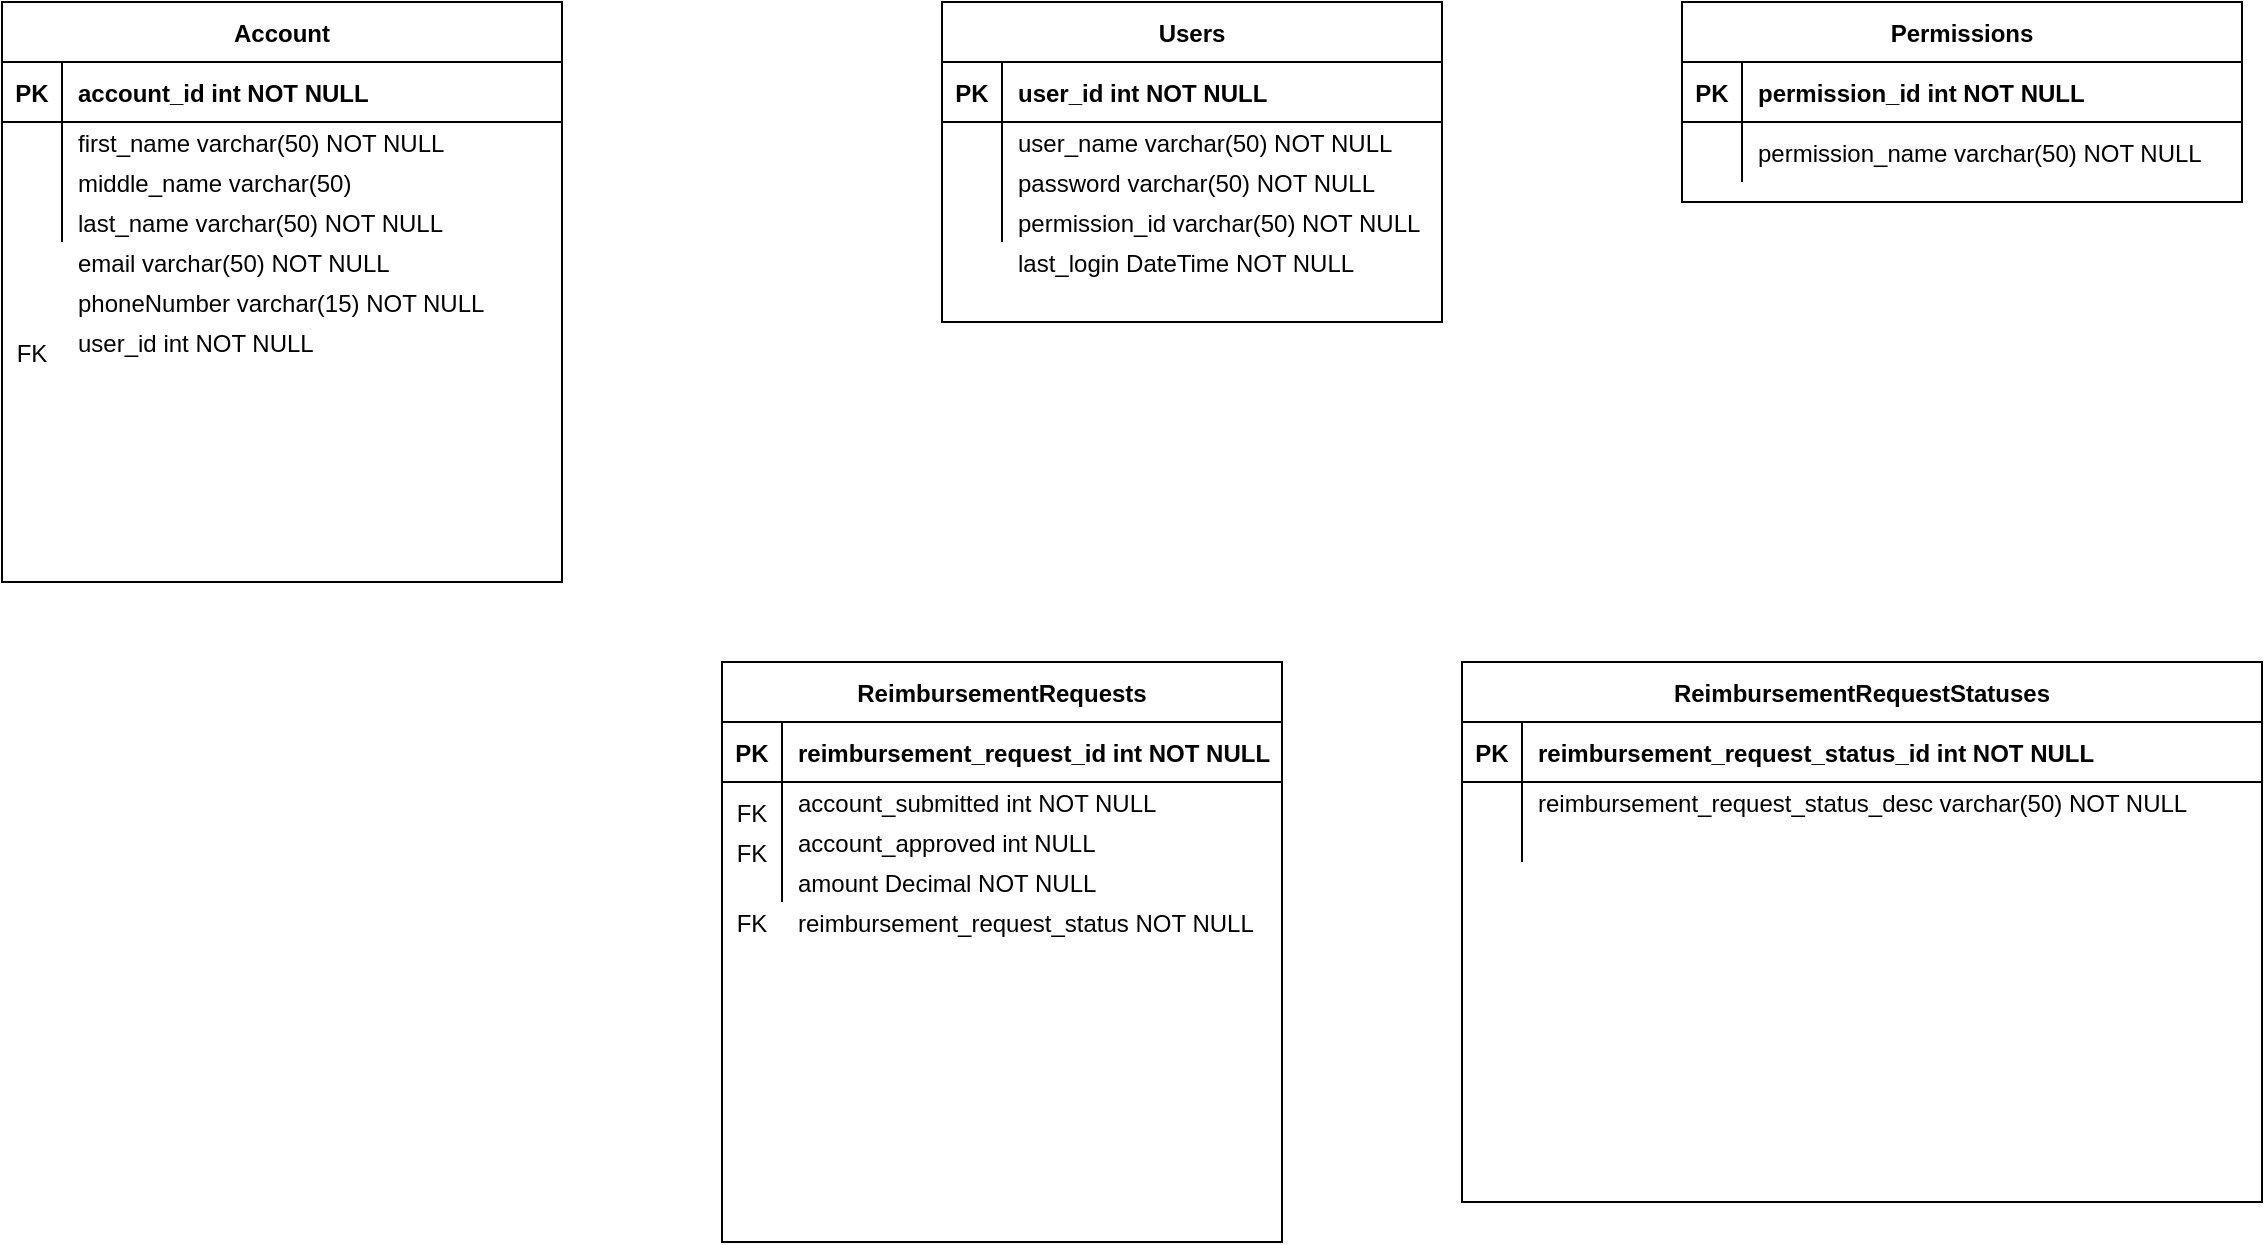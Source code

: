 <mxfile version="13.7.9" type="device"><diagram id="R2lEEEUBdFMjLlhIrx00" name="Page-1"><mxGraphModel dx="1021" dy="600" grid="1" gridSize="10" guides="1" tooltips="1" connect="1" arrows="1" fold="1" page="1" pageScale="1" pageWidth="850" pageHeight="1100" math="0" shadow="0" extFonts="Permanent Marker^https://fonts.googleapis.com/css?family=Permanent+Marker"><root><mxCell id="0"/><mxCell id="1" parent="0"/><mxCell id="_d_Nk1o5t84CyvjsJ55N-1" value="Account" style="shape=table;startSize=30;container=1;collapsible=1;childLayout=tableLayout;fixedRows=1;rowLines=0;fontStyle=1;align=center;resizeLast=1;" parent="1" vertex="1"><mxGeometry x="60" y="160" width="280" height="290" as="geometry"/></mxCell><mxCell id="_d_Nk1o5t84CyvjsJ55N-2" value="" style="shape=partialRectangle;collapsible=0;dropTarget=0;pointerEvents=0;fillColor=none;points=[[0,0.5],[1,0.5]];portConstraint=eastwest;top=0;left=0;right=0;bottom=1;" parent="_d_Nk1o5t84CyvjsJ55N-1" vertex="1"><mxGeometry y="30" width="280" height="30" as="geometry"/></mxCell><mxCell id="_d_Nk1o5t84CyvjsJ55N-3" value="PK" style="shape=partialRectangle;overflow=hidden;connectable=0;fillColor=none;top=0;left=0;bottom=0;right=0;fontStyle=1;" parent="_d_Nk1o5t84CyvjsJ55N-2" vertex="1"><mxGeometry width="30" height="30" as="geometry"/></mxCell><mxCell id="_d_Nk1o5t84CyvjsJ55N-4" value="account_id int NOT NULL " style="shape=partialRectangle;overflow=hidden;connectable=0;fillColor=none;top=0;left=0;bottom=0;right=0;align=left;spacingLeft=6;fontStyle=1;" parent="_d_Nk1o5t84CyvjsJ55N-2" vertex="1"><mxGeometry x="30" width="250" height="30" as="geometry"/></mxCell><mxCell id="_d_Nk1o5t84CyvjsJ55N-5" value="" style="shape=partialRectangle;collapsible=0;dropTarget=0;pointerEvents=0;fillColor=none;points=[[0,0.5],[1,0.5]];portConstraint=eastwest;top=0;left=0;right=0;bottom=0;" parent="_d_Nk1o5t84CyvjsJ55N-1" vertex="1"><mxGeometry y="60" width="280" height="20" as="geometry"/></mxCell><mxCell id="_d_Nk1o5t84CyvjsJ55N-6" value="" style="shape=partialRectangle;overflow=hidden;connectable=0;fillColor=none;top=0;left=0;bottom=0;right=0;" parent="_d_Nk1o5t84CyvjsJ55N-5" vertex="1"><mxGeometry width="30" height="20" as="geometry"/></mxCell><mxCell id="_d_Nk1o5t84CyvjsJ55N-7" value="first_name varchar(50) NOT NULL" style="shape=partialRectangle;overflow=hidden;connectable=0;fillColor=none;top=0;left=0;bottom=0;right=0;align=left;spacingLeft=6;" parent="_d_Nk1o5t84CyvjsJ55N-5" vertex="1"><mxGeometry x="30" width="250" height="20" as="geometry"/></mxCell><mxCell id="_d_Nk1o5t84CyvjsJ55N-8" style="shape=partialRectangle;collapsible=0;dropTarget=0;pointerEvents=0;fillColor=none;points=[[0,0.5],[1,0.5]];portConstraint=eastwest;top=0;left=0;right=0;bottom=0;" parent="_d_Nk1o5t84CyvjsJ55N-1" vertex="1"><mxGeometry y="80" width="280" height="20" as="geometry"/></mxCell><mxCell id="_d_Nk1o5t84CyvjsJ55N-9" style="shape=partialRectangle;overflow=hidden;connectable=0;fillColor=none;top=0;left=0;bottom=0;right=0;" parent="_d_Nk1o5t84CyvjsJ55N-8" vertex="1"><mxGeometry width="30" height="20" as="geometry"/></mxCell><mxCell id="_d_Nk1o5t84CyvjsJ55N-10" value="middle_name varchar(50)" style="shape=partialRectangle;overflow=hidden;connectable=0;fillColor=none;top=0;left=0;bottom=0;right=0;align=left;spacingLeft=6;" parent="_d_Nk1o5t84CyvjsJ55N-8" vertex="1"><mxGeometry x="30" width="250" height="20" as="geometry"/></mxCell><mxCell id="_d_Nk1o5t84CyvjsJ55N-11" style="shape=partialRectangle;collapsible=0;dropTarget=0;pointerEvents=0;fillColor=none;points=[[0,0.5],[1,0.5]];portConstraint=eastwest;top=0;left=0;right=0;bottom=0;" parent="_d_Nk1o5t84CyvjsJ55N-1" vertex="1"><mxGeometry y="100" width="280" height="20" as="geometry"/></mxCell><mxCell id="_d_Nk1o5t84CyvjsJ55N-12" style="shape=partialRectangle;overflow=hidden;connectable=0;fillColor=none;top=0;left=0;bottom=0;right=0;" parent="_d_Nk1o5t84CyvjsJ55N-11" vertex="1"><mxGeometry width="30" height="20" as="geometry"/></mxCell><mxCell id="_d_Nk1o5t84CyvjsJ55N-13" value="" style="shape=partialRectangle;overflow=hidden;connectable=0;fillColor=none;top=0;left=0;bottom=0;right=0;align=left;spacingLeft=6;" parent="_d_Nk1o5t84CyvjsJ55N-11" vertex="1"><mxGeometry x="30" width="250" height="20" as="geometry"/></mxCell><mxCell id="_d_Nk1o5t84CyvjsJ55N-15" value="last_name varchar(50) NOT NULL" style="shape=partialRectangle;overflow=hidden;connectable=0;fillColor=none;top=0;left=0;bottom=0;right=0;align=left;spacingLeft=6;" parent="1" vertex="1"><mxGeometry x="90" y="260" width="240" height="20" as="geometry"/></mxCell><mxCell id="_d_Nk1o5t84CyvjsJ55N-16" value="email varchar(50) NOT NULL" style="shape=partialRectangle;overflow=hidden;connectable=0;fillColor=none;top=0;left=0;bottom=0;right=0;align=left;spacingLeft=6;" parent="1" vertex="1"><mxGeometry x="90" y="280" width="240" height="20" as="geometry"/></mxCell><mxCell id="_d_Nk1o5t84CyvjsJ55N-17" value="phoneNumber varchar(15) NOT NULL" style="shape=partialRectangle;overflow=hidden;connectable=0;fillColor=none;top=0;left=0;bottom=0;right=0;align=left;spacingLeft=6;" parent="1" vertex="1"><mxGeometry x="90" y="300" width="240" height="20" as="geometry"/></mxCell><mxCell id="_d_Nk1o5t84CyvjsJ55N-21" value="user_id int NOT NULL" style="shape=partialRectangle;overflow=hidden;connectable=0;fillColor=none;top=0;left=0;bottom=0;right=0;align=left;spacingLeft=6;" parent="1" vertex="1"><mxGeometry x="90" y="320" width="240" height="20" as="geometry"/></mxCell><mxCell id="_d_Nk1o5t84CyvjsJ55N-22" value="ReimbursementRequests" style="shape=table;startSize=30;container=1;collapsible=1;childLayout=tableLayout;fixedRows=1;rowLines=0;fontStyle=1;align=center;resizeLast=1;" parent="1" vertex="1"><mxGeometry x="420" y="490" width="280" height="290" as="geometry"/></mxCell><mxCell id="_d_Nk1o5t84CyvjsJ55N-23" value="" style="shape=partialRectangle;collapsible=0;dropTarget=0;pointerEvents=0;fillColor=none;points=[[0,0.5],[1,0.5]];portConstraint=eastwest;top=0;left=0;right=0;bottom=1;" parent="_d_Nk1o5t84CyvjsJ55N-22" vertex="1"><mxGeometry y="30" width="280" height="30" as="geometry"/></mxCell><mxCell id="_d_Nk1o5t84CyvjsJ55N-24" value="PK" style="shape=partialRectangle;overflow=hidden;connectable=0;fillColor=none;top=0;left=0;bottom=0;right=0;fontStyle=1;" parent="_d_Nk1o5t84CyvjsJ55N-23" vertex="1"><mxGeometry width="30" height="30" as="geometry"/></mxCell><mxCell id="_d_Nk1o5t84CyvjsJ55N-25" value="reimbursement_request_id int NOT NULL " style="shape=partialRectangle;overflow=hidden;connectable=0;fillColor=none;top=0;left=0;bottom=0;right=0;align=left;spacingLeft=6;fontStyle=1;" parent="_d_Nk1o5t84CyvjsJ55N-23" vertex="1"><mxGeometry x="30" width="250" height="30" as="geometry"/></mxCell><mxCell id="_d_Nk1o5t84CyvjsJ55N-26" value="" style="shape=partialRectangle;collapsible=0;dropTarget=0;pointerEvents=0;fillColor=none;points=[[0,0.5],[1,0.5]];portConstraint=eastwest;top=0;left=0;right=0;bottom=0;" parent="_d_Nk1o5t84CyvjsJ55N-22" vertex="1"><mxGeometry y="60" width="280" height="20" as="geometry"/></mxCell><mxCell id="_d_Nk1o5t84CyvjsJ55N-27" value="" style="shape=partialRectangle;overflow=hidden;connectable=0;fillColor=none;top=0;left=0;bottom=0;right=0;" parent="_d_Nk1o5t84CyvjsJ55N-26" vertex="1"><mxGeometry width="30" height="20" as="geometry"/></mxCell><mxCell id="_d_Nk1o5t84CyvjsJ55N-28" value="account_submitted int NOT NULL" style="shape=partialRectangle;overflow=hidden;connectable=0;fillColor=none;top=0;left=0;bottom=0;right=0;align=left;spacingLeft=6;" parent="_d_Nk1o5t84CyvjsJ55N-26" vertex="1"><mxGeometry x="30" width="250" height="20" as="geometry"/></mxCell><mxCell id="_d_Nk1o5t84CyvjsJ55N-29" style="shape=partialRectangle;collapsible=0;dropTarget=0;pointerEvents=0;fillColor=none;points=[[0,0.5],[1,0.5]];portConstraint=eastwest;top=0;left=0;right=0;bottom=0;" parent="_d_Nk1o5t84CyvjsJ55N-22" vertex="1"><mxGeometry y="80" width="280" height="20" as="geometry"/></mxCell><mxCell id="_d_Nk1o5t84CyvjsJ55N-30" style="shape=partialRectangle;overflow=hidden;connectable=0;fillColor=none;top=0;left=0;bottom=0;right=0;" parent="_d_Nk1o5t84CyvjsJ55N-29" vertex="1"><mxGeometry width="30" height="20" as="geometry"/></mxCell><mxCell id="_d_Nk1o5t84CyvjsJ55N-31" value="account_approved int NULL" style="shape=partialRectangle;overflow=hidden;connectable=0;fillColor=none;top=0;left=0;bottom=0;right=0;align=left;spacingLeft=6;" parent="_d_Nk1o5t84CyvjsJ55N-29" vertex="1"><mxGeometry x="30" width="250" height="20" as="geometry"/></mxCell><mxCell id="_d_Nk1o5t84CyvjsJ55N-32" style="shape=partialRectangle;collapsible=0;dropTarget=0;pointerEvents=0;fillColor=none;points=[[0,0.5],[1,0.5]];portConstraint=eastwest;top=0;left=0;right=0;bottom=0;" parent="_d_Nk1o5t84CyvjsJ55N-22" vertex="1"><mxGeometry y="100" width="280" height="20" as="geometry"/></mxCell><mxCell id="_d_Nk1o5t84CyvjsJ55N-33" style="shape=partialRectangle;overflow=hidden;connectable=0;fillColor=none;top=0;left=0;bottom=0;right=0;" parent="_d_Nk1o5t84CyvjsJ55N-32" vertex="1"><mxGeometry width="30" height="20" as="geometry"/></mxCell><mxCell id="_d_Nk1o5t84CyvjsJ55N-34" value="" style="shape=partialRectangle;overflow=hidden;connectable=0;fillColor=none;top=0;left=0;bottom=0;right=0;align=left;spacingLeft=6;" parent="_d_Nk1o5t84CyvjsJ55N-32" vertex="1"><mxGeometry x="30" width="250" height="20" as="geometry"/></mxCell><mxCell id="_d_Nk1o5t84CyvjsJ55N-58" value="FK" style="shape=partialRectangle;overflow=hidden;connectable=0;fillColor=none;top=0;left=0;bottom=0;right=0;fontStyle=0;" parent="1" vertex="1"><mxGeometry x="420" y="550" width="30" height="30" as="geometry"/></mxCell><mxCell id="_d_Nk1o5t84CyvjsJ55N-59" value="FK" style="shape=partialRectangle;overflow=hidden;connectable=0;fillColor=none;top=0;left=0;bottom=0;right=0;fontStyle=0;" parent="1" vertex="1"><mxGeometry x="420" y="570" width="30" height="30" as="geometry"/></mxCell><mxCell id="_d_Nk1o5t84CyvjsJ55N-60" value="amount Decimal NOT NULL" style="shape=partialRectangle;overflow=hidden;connectable=0;fillColor=none;top=0;left=0;bottom=0;right=0;align=left;spacingLeft=6;" parent="1" vertex="1"><mxGeometry x="450" y="590" width="250" height="20" as="geometry"/></mxCell><mxCell id="_d_Nk1o5t84CyvjsJ55N-61" value="reimbursement_request_status NOT NULL" style="shape=partialRectangle;overflow=hidden;connectable=0;fillColor=none;top=0;left=0;bottom=0;right=0;align=left;spacingLeft=6;" parent="1" vertex="1"><mxGeometry x="450" y="610" width="250" height="20" as="geometry"/></mxCell><mxCell id="C-vyLk0tnHw3VtMMgP7b-2" value="Permissions" style="shape=table;startSize=30;container=1;collapsible=1;childLayout=tableLayout;fixedRows=1;rowLines=0;fontStyle=1;align=center;resizeLast=1;" parent="1" vertex="1"><mxGeometry x="900" y="160" width="280" height="100" as="geometry"/></mxCell><mxCell id="C-vyLk0tnHw3VtMMgP7b-3" value="" style="shape=partialRectangle;collapsible=0;dropTarget=0;pointerEvents=0;fillColor=none;points=[[0,0.5],[1,0.5]];portConstraint=eastwest;top=0;left=0;right=0;bottom=1;" parent="C-vyLk0tnHw3VtMMgP7b-2" vertex="1"><mxGeometry y="30" width="280" height="30" as="geometry"/></mxCell><mxCell id="C-vyLk0tnHw3VtMMgP7b-4" value="PK" style="shape=partialRectangle;overflow=hidden;connectable=0;fillColor=none;top=0;left=0;bottom=0;right=0;fontStyle=1;" parent="C-vyLk0tnHw3VtMMgP7b-3" vertex="1"><mxGeometry width="30" height="30" as="geometry"/></mxCell><mxCell id="C-vyLk0tnHw3VtMMgP7b-5" value="permission_id int NOT NULL " style="shape=partialRectangle;overflow=hidden;connectable=0;fillColor=none;top=0;left=0;bottom=0;right=0;align=left;spacingLeft=6;fontStyle=1;" parent="C-vyLk0tnHw3VtMMgP7b-3" vertex="1"><mxGeometry x="30" width="250" height="30" as="geometry"/></mxCell><mxCell id="C-vyLk0tnHw3VtMMgP7b-6" value="" style="shape=partialRectangle;collapsible=0;dropTarget=0;pointerEvents=0;fillColor=none;points=[[0,0.5],[1,0.5]];portConstraint=eastwest;top=0;left=0;right=0;bottom=0;" parent="C-vyLk0tnHw3VtMMgP7b-2" vertex="1"><mxGeometry y="60" width="280" height="30" as="geometry"/></mxCell><mxCell id="C-vyLk0tnHw3VtMMgP7b-7" value="" style="shape=partialRectangle;overflow=hidden;connectable=0;fillColor=none;top=0;left=0;bottom=0;right=0;" parent="C-vyLk0tnHw3VtMMgP7b-6" vertex="1"><mxGeometry width="30" height="30" as="geometry"/></mxCell><mxCell id="C-vyLk0tnHw3VtMMgP7b-8" value="permission_name varchar(50) NOT NULL" style="shape=partialRectangle;overflow=hidden;connectable=0;fillColor=none;top=0;left=0;bottom=0;right=0;align=left;spacingLeft=6;" parent="C-vyLk0tnHw3VtMMgP7b-6" vertex="1"><mxGeometry x="30" width="250" height="30" as="geometry"/></mxCell><mxCell id="C-vyLk0tnHw3VtMMgP7b-23" value="Users" style="shape=table;startSize=30;container=1;collapsible=1;childLayout=tableLayout;fixedRows=1;rowLines=0;fontStyle=1;align=center;resizeLast=1;" parent="1" vertex="1"><mxGeometry x="530" y="160" width="250" height="160" as="geometry"/></mxCell><mxCell id="C-vyLk0tnHw3VtMMgP7b-24" value="" style="shape=partialRectangle;collapsible=0;dropTarget=0;pointerEvents=0;fillColor=none;points=[[0,0.5],[1,0.5]];portConstraint=eastwest;top=0;left=0;right=0;bottom=1;" parent="C-vyLk0tnHw3VtMMgP7b-23" vertex="1"><mxGeometry y="30" width="250" height="30" as="geometry"/></mxCell><mxCell id="C-vyLk0tnHw3VtMMgP7b-25" value="PK" style="shape=partialRectangle;overflow=hidden;connectable=0;fillColor=none;top=0;left=0;bottom=0;right=0;fontStyle=1;" parent="C-vyLk0tnHw3VtMMgP7b-24" vertex="1"><mxGeometry width="30" height="30" as="geometry"/></mxCell><mxCell id="C-vyLk0tnHw3VtMMgP7b-26" value="user_id int NOT NULL " style="shape=partialRectangle;overflow=hidden;connectable=0;fillColor=none;top=0;left=0;bottom=0;right=0;align=left;spacingLeft=6;fontStyle=1;" parent="C-vyLk0tnHw3VtMMgP7b-24" vertex="1"><mxGeometry x="30" width="220" height="30" as="geometry"/></mxCell><mxCell id="C-vyLk0tnHw3VtMMgP7b-27" value="" style="shape=partialRectangle;collapsible=0;dropTarget=0;pointerEvents=0;fillColor=none;points=[[0,0.5],[1,0.5]];portConstraint=eastwest;top=0;left=0;right=0;bottom=0;" parent="C-vyLk0tnHw3VtMMgP7b-23" vertex="1"><mxGeometry y="60" width="250" height="20" as="geometry"/></mxCell><mxCell id="C-vyLk0tnHw3VtMMgP7b-28" value="" style="shape=partialRectangle;overflow=hidden;connectable=0;fillColor=none;top=0;left=0;bottom=0;right=0;" parent="C-vyLk0tnHw3VtMMgP7b-27" vertex="1"><mxGeometry width="30" height="20" as="geometry"/></mxCell><mxCell id="C-vyLk0tnHw3VtMMgP7b-29" value="user_name varchar(50) NOT NULL" style="shape=partialRectangle;overflow=hidden;connectable=0;fillColor=none;top=0;left=0;bottom=0;right=0;align=left;spacingLeft=6;" parent="C-vyLk0tnHw3VtMMgP7b-27" vertex="1"><mxGeometry x="30" width="220" height="20" as="geometry"/></mxCell><mxCell id="X-Zow1L7_sw_dBbAlsrX-22" style="shape=partialRectangle;collapsible=0;dropTarget=0;pointerEvents=0;fillColor=none;points=[[0,0.5],[1,0.5]];portConstraint=eastwest;top=0;left=0;right=0;bottom=0;" parent="C-vyLk0tnHw3VtMMgP7b-23" vertex="1"><mxGeometry y="80" width="250" height="20" as="geometry"/></mxCell><mxCell id="X-Zow1L7_sw_dBbAlsrX-23" style="shape=partialRectangle;overflow=hidden;connectable=0;fillColor=none;top=0;left=0;bottom=0;right=0;" parent="X-Zow1L7_sw_dBbAlsrX-22" vertex="1"><mxGeometry width="30" height="20" as="geometry"/></mxCell><mxCell id="X-Zow1L7_sw_dBbAlsrX-24" value="password varchar(50) NOT NULL" style="shape=partialRectangle;overflow=hidden;connectable=0;fillColor=none;top=0;left=0;bottom=0;right=0;align=left;spacingLeft=6;" parent="X-Zow1L7_sw_dBbAlsrX-22" vertex="1"><mxGeometry x="30" width="220" height="20" as="geometry"/></mxCell><mxCell id="X-Zow1L7_sw_dBbAlsrX-25" style="shape=partialRectangle;collapsible=0;dropTarget=0;pointerEvents=0;fillColor=none;points=[[0,0.5],[1,0.5]];portConstraint=eastwest;top=0;left=0;right=0;bottom=0;" parent="C-vyLk0tnHw3VtMMgP7b-23" vertex="1"><mxGeometry y="100" width="250" height="20" as="geometry"/></mxCell><mxCell id="X-Zow1L7_sw_dBbAlsrX-26" style="shape=partialRectangle;overflow=hidden;connectable=0;fillColor=none;top=0;left=0;bottom=0;right=0;" parent="X-Zow1L7_sw_dBbAlsrX-25" vertex="1"><mxGeometry width="30" height="20" as="geometry"/></mxCell><mxCell id="X-Zow1L7_sw_dBbAlsrX-27" value="permission_id varchar(50) NOT NULL" style="shape=partialRectangle;overflow=hidden;connectable=0;fillColor=none;top=0;left=0;bottom=0;right=0;align=left;spacingLeft=6;" parent="X-Zow1L7_sw_dBbAlsrX-25" vertex="1"><mxGeometry x="30" width="220" height="20" as="geometry"/></mxCell><mxCell id="_d_Nk1o5t84CyvjsJ55N-89" value="FK" style="shape=partialRectangle;overflow=hidden;connectable=0;fillColor=none;top=0;left=0;bottom=0;right=0;fontStyle=0;" parent="1" vertex="1"><mxGeometry x="60" y="320" width="30" height="30" as="geometry"/></mxCell><mxCell id="_d_Nk1o5t84CyvjsJ55N-63" value="ReimbursementRequestStatuses" style="shape=table;startSize=30;container=1;collapsible=1;childLayout=tableLayout;fixedRows=1;rowLines=0;fontStyle=1;align=center;resizeLast=1;" parent="1" vertex="1"><mxGeometry x="790" y="490" width="400" height="270" as="geometry"/></mxCell><mxCell id="_d_Nk1o5t84CyvjsJ55N-64" value="" style="shape=partialRectangle;collapsible=0;dropTarget=0;pointerEvents=0;fillColor=none;points=[[0,0.5],[1,0.5]];portConstraint=eastwest;top=0;left=0;right=0;bottom=1;" parent="_d_Nk1o5t84CyvjsJ55N-63" vertex="1"><mxGeometry y="30" width="400" height="30" as="geometry"/></mxCell><mxCell id="_d_Nk1o5t84CyvjsJ55N-65" value="PK" style="shape=partialRectangle;overflow=hidden;connectable=0;fillColor=none;top=0;left=0;bottom=0;right=0;fontStyle=1;" parent="_d_Nk1o5t84CyvjsJ55N-64" vertex="1"><mxGeometry width="30" height="30" as="geometry"/></mxCell><mxCell id="_d_Nk1o5t84CyvjsJ55N-66" value="reimbursement_request_status_id int NOT NULL " style="shape=partialRectangle;overflow=hidden;connectable=0;fillColor=none;top=0;left=0;bottom=0;right=0;align=left;spacingLeft=6;fontStyle=1;" parent="_d_Nk1o5t84CyvjsJ55N-64" vertex="1"><mxGeometry x="30" width="370" height="30" as="geometry"/></mxCell><mxCell id="_d_Nk1o5t84CyvjsJ55N-70" style="shape=partialRectangle;collapsible=0;dropTarget=0;pointerEvents=0;fillColor=none;points=[[0,0.5],[1,0.5]];portConstraint=eastwest;top=0;left=0;right=0;bottom=0;" parent="_d_Nk1o5t84CyvjsJ55N-63" vertex="1"><mxGeometry y="60" width="400" height="20" as="geometry"/></mxCell><mxCell id="_d_Nk1o5t84CyvjsJ55N-71" style="shape=partialRectangle;overflow=hidden;connectable=0;fillColor=none;top=0;left=0;bottom=0;right=0;" parent="_d_Nk1o5t84CyvjsJ55N-70" vertex="1"><mxGeometry width="30" height="20" as="geometry"/></mxCell><mxCell id="_d_Nk1o5t84CyvjsJ55N-72" value="reimbursement_request_status_desc varchar(50) NOT NULL" style="shape=partialRectangle;overflow=hidden;connectable=0;fillColor=none;top=0;left=0;bottom=0;right=0;align=left;spacingLeft=6;" parent="_d_Nk1o5t84CyvjsJ55N-70" vertex="1"><mxGeometry x="30" width="370" height="20" as="geometry"/></mxCell><mxCell id="_d_Nk1o5t84CyvjsJ55N-73" style="shape=partialRectangle;collapsible=0;dropTarget=0;pointerEvents=0;fillColor=none;points=[[0,0.5],[1,0.5]];portConstraint=eastwest;top=0;left=0;right=0;bottom=0;" parent="_d_Nk1o5t84CyvjsJ55N-63" vertex="1"><mxGeometry y="80" width="400" height="20" as="geometry"/></mxCell><mxCell id="_d_Nk1o5t84CyvjsJ55N-74" style="shape=partialRectangle;overflow=hidden;connectable=0;fillColor=none;top=0;left=0;bottom=0;right=0;" parent="_d_Nk1o5t84CyvjsJ55N-73" vertex="1"><mxGeometry width="30" height="20" as="geometry"/></mxCell><mxCell id="_d_Nk1o5t84CyvjsJ55N-75" value="" style="shape=partialRectangle;overflow=hidden;connectable=0;fillColor=none;top=0;left=0;bottom=0;right=0;align=left;spacingLeft=6;" parent="_d_Nk1o5t84CyvjsJ55N-73" vertex="1"><mxGeometry x="30" width="370" height="20" as="geometry"/></mxCell><mxCell id="_d_Nk1o5t84CyvjsJ55N-91" value="last_login DateTime NOT NULL" style="shape=partialRectangle;overflow=hidden;connectable=0;fillColor=none;top=0;left=0;bottom=0;right=0;align=left;spacingLeft=6;" parent="1" vertex="1"><mxGeometry x="560" y="280" width="220" height="20" as="geometry"/></mxCell><mxCell id="7fS5mtyhMRH0--Z1wm_J-27" value="FK" style="shape=partialRectangle;overflow=hidden;connectable=0;fillColor=none;top=0;left=0;bottom=0;right=0;fontStyle=0;" vertex="1" parent="1"><mxGeometry x="420" y="605" width="30" height="30" as="geometry"/></mxCell></root></mxGraphModel></diagram></mxfile>
